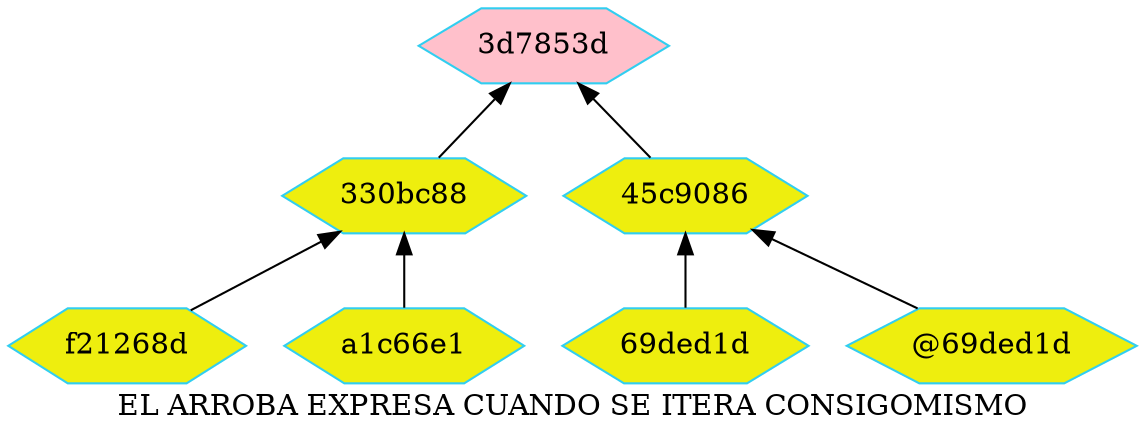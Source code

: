 digraph G
{label="EL ARROBA EXPRESA CUANDO SE ITERA CONSIGOMISMO"
        node[shape = hexagon]
        node[style = filled]
        node[fillcolor = "#EEEEE"]
        node[color = "#EEEEE"]
        node[color = "#31CEF0"]
        rankdir=BT;

"f21268d" -> "330bc88"
"a1c66e1" -> "330bc88"
"69ded1d" -> "45c9086"
"@69ded1d" -> "45c9086"
"330bc88" -> "3d7853d"
"45c9086" -> "3d7853d"
"3d7853d"[fillcolor="pink"] 
}